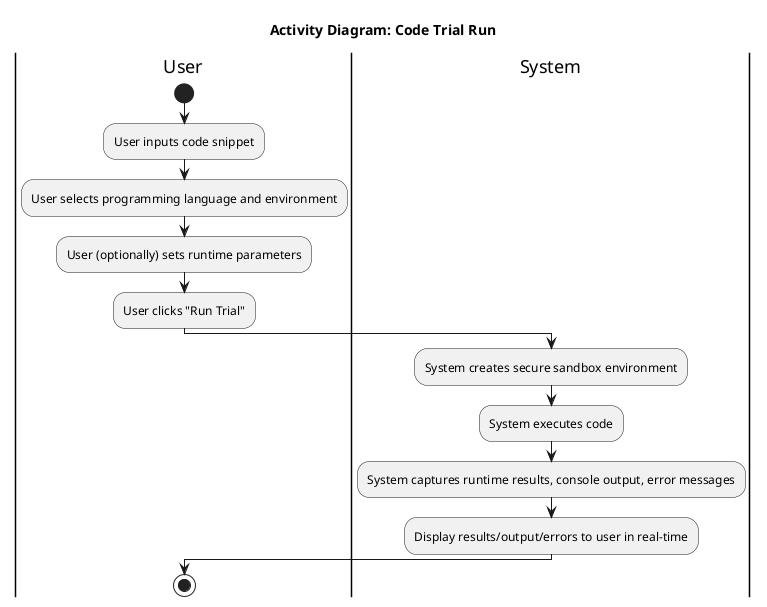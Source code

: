 @startuml
title Activity Diagram: Code Trial Run

|User|
start
:User inputs code snippet;
:User selects programming language and environment;
:User (optionally) sets runtime parameters;
:User clicks "Run Trial";

|System|
:System creates secure sandbox environment;
:System executes code;
:System captures runtime results, console output, error messages;
:Display results/output/errors to user in real-time;

|User|
stop

@enduml